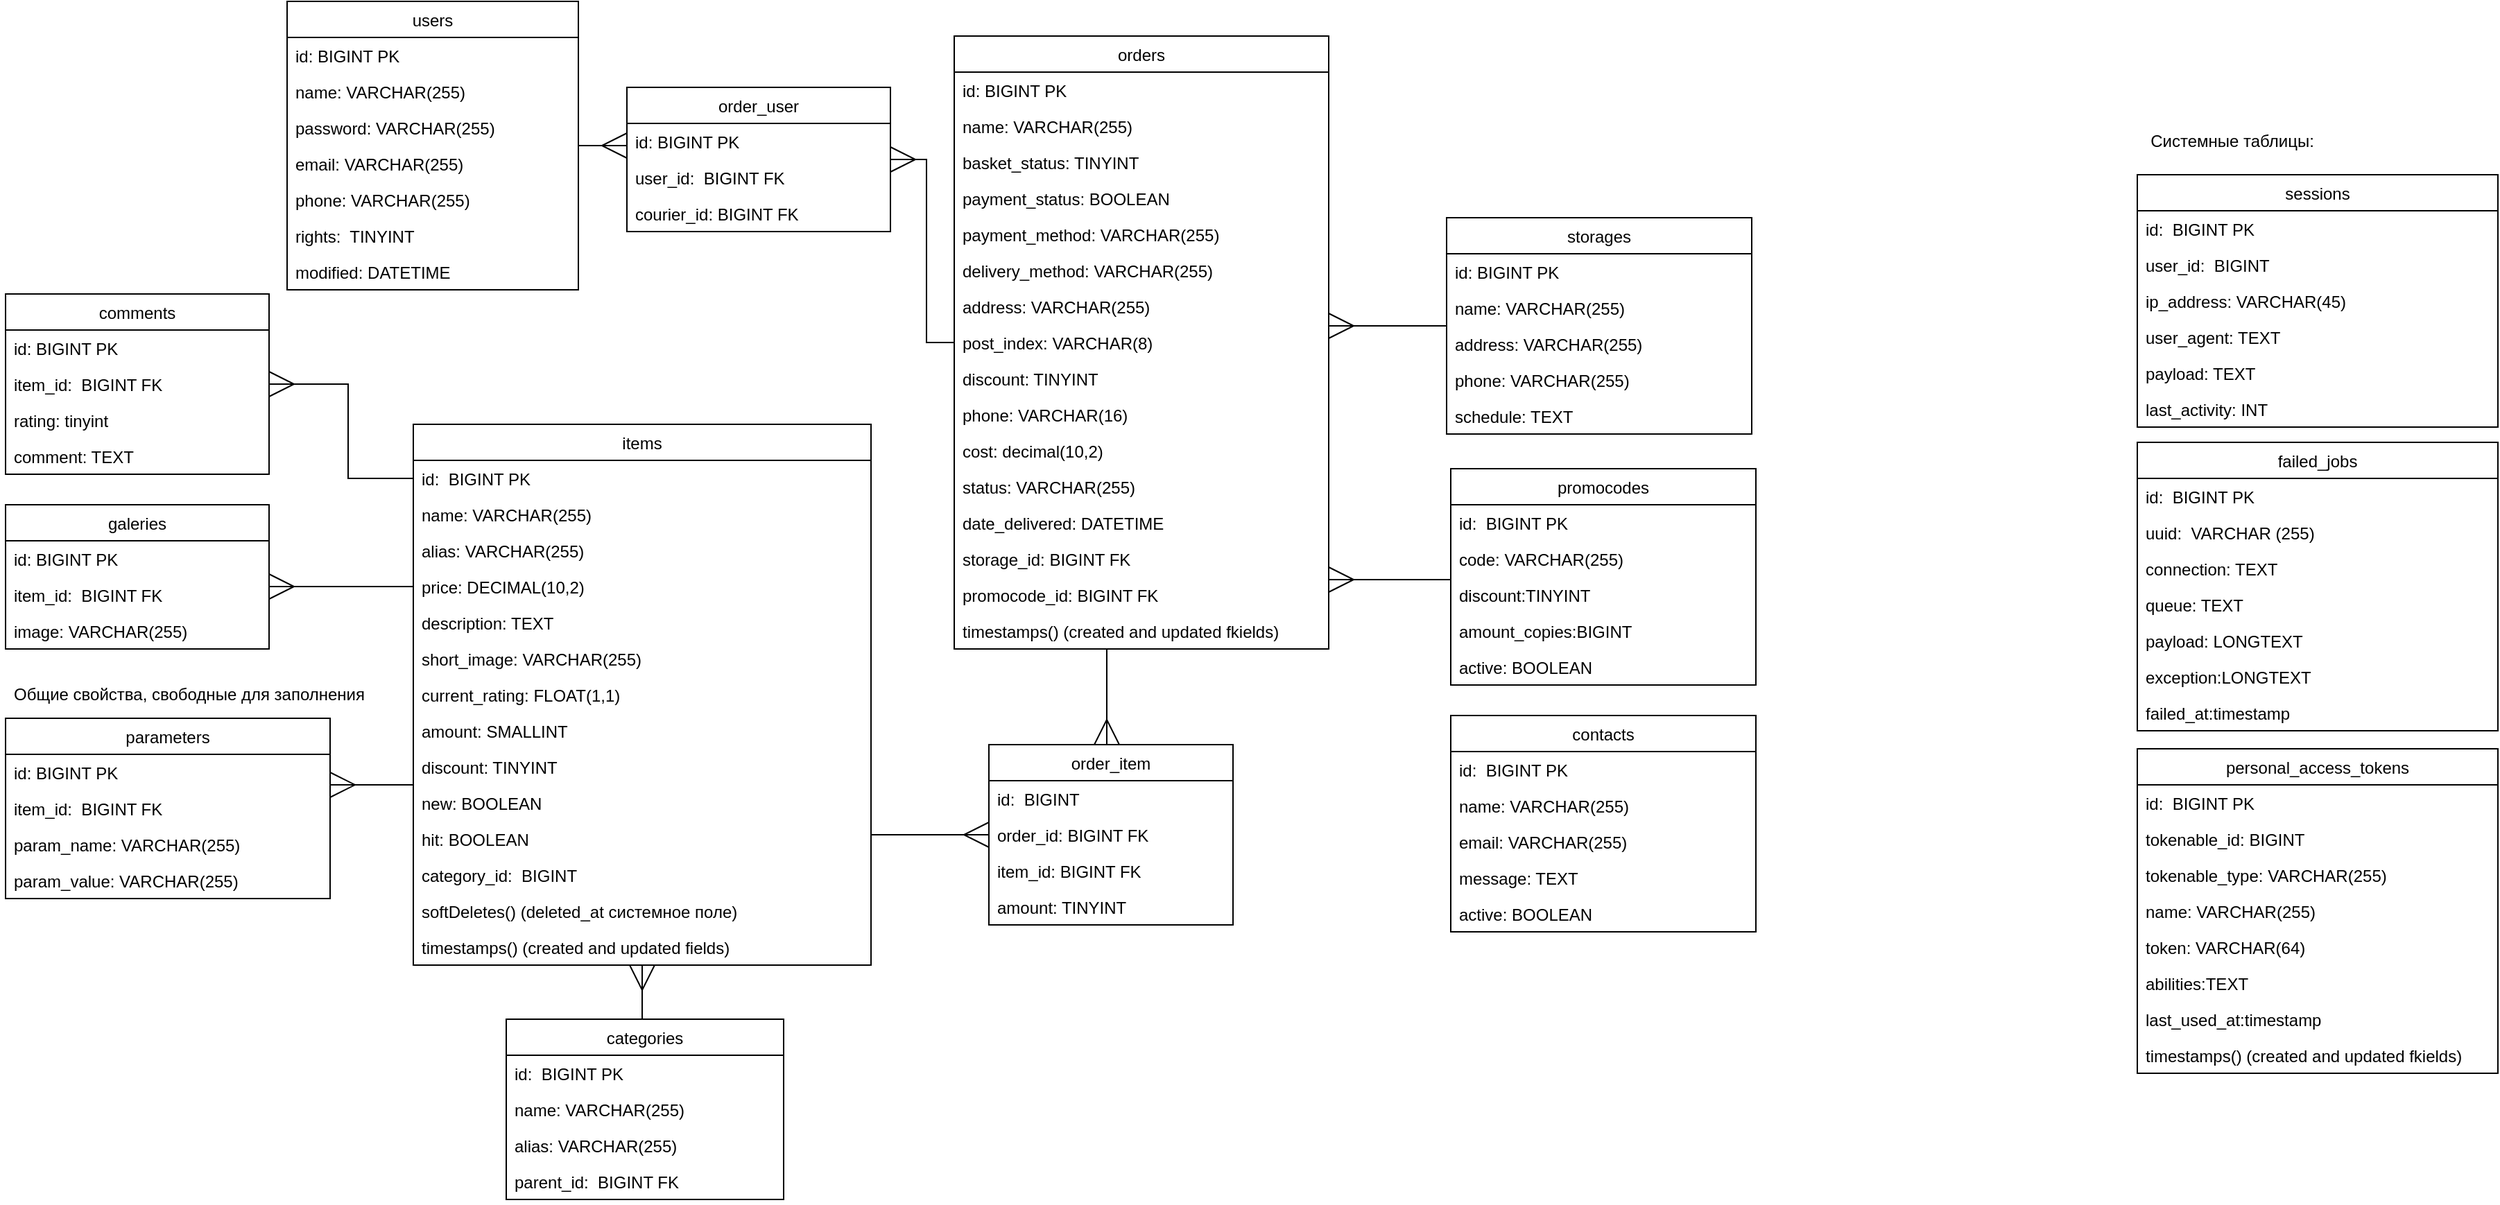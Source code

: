 <mxfile version="20.0.4" type="device"><diagram name="Page-1" id="929967ad-93f9-6ef4-fab6-5d389245f69c"><mxGraphModel dx="1362" dy="793" grid="0" gridSize="10" guides="1" tooltips="1" connect="1" arrows="1" fold="1" page="1" pageScale="1.5" pageWidth="1169" pageHeight="826" background="none" math="0" shadow="0"><root><mxCell id="0" style=";html=1;"/><mxCell id="1" style=";html=1;" parent="0"/><mxCell id="FeAwTVIBc3wcNW8rMhO_-11" style="edgeStyle=orthogonalEdgeStyle;rounded=0;orthogonalLoop=1;jettySize=auto;html=1;endArrow=ERmany;endFill=0;startSize=6;endSize=16;fontSize=12;" parent="1" source="rnoh4Z8EWgfpR7q-5i3M-1" target="YJC0n_gU5u2Sfq8NGY93-20" edge="1"><mxGeometry relative="1" as="geometry"><Array as="points"><mxPoint x="905" y="144"/></Array><mxPoint x="977" y="157" as="targetPoint"/></mxGeometry></mxCell><mxCell id="rnoh4Z8EWgfpR7q-5i3M-1" value="users" style="swimlane;fontStyle=0;childLayout=stackLayout;horizontal=1;startSize=26;fillColor=none;horizontalStack=0;resizeParent=1;resizeParentMax=0;resizeLast=0;collapsible=1;marginBottom=0;fontSize=12;" parent="1" vertex="1"><mxGeometry x="519" y="15" width="210" height="208" as="geometry"/></mxCell><mxCell id="rnoh4Z8EWgfpR7q-5i3M-2" value="id: BIGINT PK" style="text;strokeColor=none;fillColor=none;align=left;verticalAlign=top;spacingLeft=4;spacingRight=4;overflow=hidden;rotatable=0;points=[[0,0.5],[1,0.5]];portConstraint=eastwest;fontSize=12;" parent="rnoh4Z8EWgfpR7q-5i3M-1" vertex="1"><mxGeometry y="26" width="210" height="26" as="geometry"/></mxCell><mxCell id="rnoh4Z8EWgfpR7q-5i3M-7" value="name: VARCHAR(255) " style="text;strokeColor=none;fillColor=none;align=left;verticalAlign=top;spacingLeft=4;spacingRight=4;overflow=hidden;rotatable=0;points=[[0,0.5],[1,0.5]];portConstraint=eastwest;fontSize=12;" parent="rnoh4Z8EWgfpR7q-5i3M-1" vertex="1"><mxGeometry y="52" width="210" height="26" as="geometry"/></mxCell><mxCell id="rnoh4Z8EWgfpR7q-5i3M-8" value="password: VARCHAR(255)" style="text;strokeColor=none;fillColor=none;align=left;verticalAlign=top;spacingLeft=4;spacingRight=4;overflow=hidden;rotatable=0;points=[[0,0.5],[1,0.5]];portConstraint=eastwest;fontSize=12;" parent="rnoh4Z8EWgfpR7q-5i3M-1" vertex="1"><mxGeometry y="78" width="210" height="26" as="geometry"/></mxCell><mxCell id="cGDgYfXUe002vliOC38j-13" value="email: VARCHAR(255)  " style="text;strokeColor=none;fillColor=none;align=left;verticalAlign=top;spacingLeft=4;spacingRight=4;overflow=hidden;rotatable=0;points=[[0,0.5],[1,0.5]];portConstraint=eastwest;fontSize=12;" parent="rnoh4Z8EWgfpR7q-5i3M-1" vertex="1"><mxGeometry y="104" width="210" height="26" as="geometry"/></mxCell><mxCell id="rnoh4Z8EWgfpR7q-5i3M-9" value="phone: VARCHAR(255) " style="text;strokeColor=none;fillColor=none;align=left;verticalAlign=top;spacingLeft=4;spacingRight=4;overflow=hidden;rotatable=0;points=[[0,0.5],[1,0.5]];portConstraint=eastwest;fontSize=12;" parent="rnoh4Z8EWgfpR7q-5i3M-1" vertex="1"><mxGeometry y="130" width="210" height="26" as="geometry"/></mxCell><mxCell id="YJC0n_gU5u2Sfq8NGY93-40" value="rights:  TINYINT" style="text;strokeColor=none;fillColor=none;align=left;verticalAlign=top;spacingLeft=4;spacingRight=4;overflow=hidden;rotatable=0;points=[[0,0.5],[1,0.5]];portConstraint=eastwest;fontSize=12;" parent="rnoh4Z8EWgfpR7q-5i3M-1" vertex="1"><mxGeometry y="156" width="210" height="26" as="geometry"/></mxCell><mxCell id="rnoh4Z8EWgfpR7q-5i3M-10" value="modified: DATETIME " style="text;strokeColor=none;fillColor=none;align=left;verticalAlign=top;spacingLeft=4;spacingRight=4;overflow=hidden;rotatable=0;points=[[0,0.5],[1,0.5]];portConstraint=eastwest;fontSize=12;" parent="rnoh4Z8EWgfpR7q-5i3M-1" vertex="1"><mxGeometry y="182" width="210" height="26" as="geometry"/></mxCell><mxCell id="ZE5WBzzTI7uvC2e-RDDq-33" style="edgeStyle=orthogonalEdgeStyle;rounded=0;orthogonalLoop=1;jettySize=auto;html=1;endArrow=ERmany;endFill=0;startSize=6;endSize=16;fontSize=12;" parent="1" source="cGDgYfXUe002vliOC38j-1" target="ZE5WBzzTI7uvC2e-RDDq-29" edge="1"><mxGeometry relative="1" as="geometry"><Array as="points"><mxPoint x="560" y="437"/><mxPoint x="560" y="437"/></Array></mxGeometry></mxCell><mxCell id="gBOeq5-oKmPeRh7g_FEv-6" style="edgeStyle=orthogonalEdgeStyle;rounded=0;orthogonalLoop=1;jettySize=auto;html=1;endArrow=none;endFill=0;fontSize=12;startArrow=ERmany;startFill=0;startSize=16;" parent="1" source="cGDgYfXUe002vliOC38j-1" target="gBOeq5-oKmPeRh7g_FEv-1" edge="1"><mxGeometry relative="1" as="geometry"><Array as="points"><mxPoint x="820" y="783"/><mxPoint x="820" y="783"/></Array></mxGeometry></mxCell><mxCell id="vvD_1Sxg6L-hfjobCTZO-13" style="edgeStyle=orthogonalEdgeStyle;rounded=0;orthogonalLoop=1;jettySize=auto;html=1;endArrow=ERmany;endFill=0;endSize=16;fontSize=12;" parent="1" source="cGDgYfXUe002vliOC38j-1" target="vvD_1Sxg6L-hfjobCTZO-1" edge="1"><mxGeometry relative="1" as="geometry"><Array as="points"><mxPoint x="1015" y="616"/><mxPoint x="1015" y="616"/></Array></mxGeometry></mxCell><mxCell id="YJC0n_gU5u2Sfq8NGY93-82" style="edgeStyle=orthogonalEdgeStyle;rounded=0;orthogonalLoop=1;jettySize=auto;html=1;fontSize=12;startArrow=none;startFill=0;endArrow=ERmany;endFill=0;startSize=16;endSize=16;" parent="1" source="cGDgYfXUe002vliOC38j-1" target="YJC0n_gU5u2Sfq8NGY93-77" edge="1"><mxGeometry relative="1" as="geometry"><Array as="points"><mxPoint x="563" y="359"/><mxPoint x="563" y="291"/></Array></mxGeometry></mxCell><mxCell id="cGDgYfXUe002vliOC38j-1" value="items" style="swimlane;fontStyle=0;childLayout=stackLayout;horizontal=1;startSize=26;fillColor=none;horizontalStack=0;resizeParent=1;resizeParentMax=0;resizeLast=0;collapsible=1;marginBottom=0;fontSize=12;" parent="1" vertex="1"><mxGeometry x="610" y="320" width="330" height="390" as="geometry"/></mxCell><mxCell id="cGDgYfXUe002vliOC38j-2" value="id:  BIGINT PK" style="text;strokeColor=none;fillColor=none;align=left;verticalAlign=top;spacingLeft=4;spacingRight=4;overflow=hidden;rotatable=0;points=[[0,0.5],[1,0.5]];portConstraint=eastwest;fontSize=12;" parent="cGDgYfXUe002vliOC38j-1" vertex="1"><mxGeometry y="26" width="330" height="26" as="geometry"/></mxCell><mxCell id="cGDgYfXUe002vliOC38j-23" value="name: VARCHAR(255) " style="text;strokeColor=none;fillColor=none;align=left;verticalAlign=top;spacingLeft=4;spacingRight=4;overflow=hidden;rotatable=0;points=[[0,0.5],[1,0.5]];portConstraint=eastwest;fontSize=12;" parent="cGDgYfXUe002vliOC38j-1" vertex="1"><mxGeometry y="52" width="330" height="26" as="geometry"/></mxCell><mxCell id="YDtYvaerDFjHqgt-Z0du-1" value="alias: VARCHAR(255) " style="text;strokeColor=none;fillColor=none;align=left;verticalAlign=top;spacingLeft=4;spacingRight=4;overflow=hidden;rotatable=0;points=[[0,0.5],[1,0.5]];portConstraint=eastwest;fontSize=12;" parent="cGDgYfXUe002vliOC38j-1" vertex="1"><mxGeometry y="78" width="330" height="26" as="geometry"/></mxCell><mxCell id="cGDgYfXUe002vliOC38j-25" value="price: DECIMAL(10,2) " style="text;strokeColor=none;fillColor=none;align=left;verticalAlign=top;spacingLeft=4;spacingRight=4;overflow=hidden;rotatable=0;points=[[0,0.5],[1,0.5]];portConstraint=eastwest;fontSize=12;" parent="cGDgYfXUe002vliOC38j-1" vertex="1"><mxGeometry y="104" width="330" height="26" as="geometry"/></mxCell><mxCell id="cGDgYfXUe002vliOC38j-26" value="description: TEXT " style="text;strokeColor=none;fillColor=none;align=left;verticalAlign=top;spacingLeft=4;spacingRight=4;overflow=hidden;rotatable=0;points=[[0,0.5],[1,0.5]];portConstraint=eastwest;fontSize=12;" parent="cGDgYfXUe002vliOC38j-1" vertex="1"><mxGeometry y="130" width="330" height="26" as="geometry"/></mxCell><mxCell id="cGDgYfXUe002vliOC38j-24" value="short_image: VARCHAR(255) " style="text;strokeColor=none;fillColor=none;align=left;verticalAlign=top;spacingLeft=4;spacingRight=4;overflow=hidden;rotatable=0;points=[[0,0.5],[1,0.5]];portConstraint=eastwest;fontSize=12;" parent="cGDgYfXUe002vliOC38j-1" vertex="1"><mxGeometry y="156" width="330" height="26" as="geometry"/></mxCell><mxCell id="hjQHBtJrdqEXp9kS8Bs2-2" value="current_rating: FLOAT(1,1) " style="text;strokeColor=none;fillColor=none;align=left;verticalAlign=top;spacingLeft=4;spacingRight=4;overflow=hidden;rotatable=0;points=[[0,0.5],[1,0.5]];portConstraint=eastwest;fontSize=12;" parent="cGDgYfXUe002vliOC38j-1" vertex="1"><mxGeometry y="182" width="330" height="26" as="geometry"/></mxCell><mxCell id="cGDgYfXUe002vliOC38j-29" value="amount: SMALLINT " style="text;strokeColor=none;fillColor=none;align=left;verticalAlign=top;spacingLeft=4;spacingRight=4;overflow=hidden;rotatable=0;points=[[0,0.5],[1,0.5]];portConstraint=eastwest;fontSize=12;" parent="cGDgYfXUe002vliOC38j-1" vertex="1"><mxGeometry y="208" width="330" height="26" as="geometry"/></mxCell><mxCell id="cGDgYfXUe002vliOC38j-40" value="discount: TINYINT " style="text;strokeColor=none;fillColor=none;align=left;verticalAlign=top;spacingLeft=4;spacingRight=4;overflow=hidden;rotatable=0;points=[[0,0.5],[1,0.5]];portConstraint=eastwest;fontSize=12;" parent="cGDgYfXUe002vliOC38j-1" vertex="1"><mxGeometry y="234" width="330" height="26" as="geometry"/></mxCell><mxCell id="DgoCirpN13LHgK0ofV5c-1" value="new: BOOLEAN" style="text;strokeColor=none;fillColor=none;align=left;verticalAlign=top;spacingLeft=4;spacingRight=4;overflow=hidden;rotatable=0;points=[[0,0.5],[1,0.5]];portConstraint=eastwest;fontSize=12;" parent="cGDgYfXUe002vliOC38j-1" vertex="1"><mxGeometry y="260" width="330" height="26" as="geometry"/></mxCell><mxCell id="DgoCirpN13LHgK0ofV5c-2" value="hit: BOOLEAN" style="text;strokeColor=none;fillColor=none;align=left;verticalAlign=top;spacingLeft=4;spacingRight=4;overflow=hidden;rotatable=0;points=[[0,0.5],[1,0.5]];portConstraint=eastwest;fontSize=12;" parent="cGDgYfXUe002vliOC38j-1" vertex="1"><mxGeometry y="286" width="330" height="26" as="geometry"/></mxCell><mxCell id="cGDgYfXUe002vliOC38j-27" value="category_id:  BIGINT " style="text;strokeColor=none;fillColor=none;align=left;verticalAlign=top;spacingLeft=4;spacingRight=4;overflow=hidden;rotatable=0;points=[[0,0.5],[1,0.5]];portConstraint=eastwest;fontSize=12;" parent="cGDgYfXUe002vliOC38j-1" vertex="1"><mxGeometry y="312" width="330" height="26" as="geometry"/></mxCell><mxCell id="YJC0n_gU5u2Sfq8NGY93-30" value="softDeletes() (deleted_at системное поле)" style="text;strokeColor=none;fillColor=none;align=left;verticalAlign=top;spacingLeft=4;spacingRight=4;overflow=hidden;rotatable=0;points=[[0,0.5],[1,0.5]];portConstraint=eastwest;fontSize=12;" parent="cGDgYfXUe002vliOC38j-1" vertex="1"><mxGeometry y="338" width="330" height="26" as="geometry"/></mxCell><mxCell id="YJC0n_gU5u2Sfq8NGY93-31" value="timestamps() (created and updated fields)" style="text;strokeColor=none;fillColor=none;align=left;verticalAlign=top;spacingLeft=4;spacingRight=4;overflow=hidden;rotatable=0;points=[[0,0.5],[1,0.5]];portConstraint=eastwest;fontSize=12;" parent="cGDgYfXUe002vliOC38j-1" vertex="1"><mxGeometry y="364" width="330" height="26" as="geometry"/></mxCell><mxCell id="cGDgYfXUe002vliOC38j-10" value="contacts" style="swimlane;fontStyle=0;childLayout=stackLayout;horizontal=1;startSize=26;fillColor=none;horizontalStack=0;resizeParent=1;resizeParentMax=0;resizeLast=0;collapsible=1;marginBottom=0;fontSize=12;" parent="1" vertex="1"><mxGeometry x="1358" y="530" width="220" height="156" as="geometry"/></mxCell><mxCell id="cGDgYfXUe002vliOC38j-11" value="id:  BIGINT PK" style="text;strokeColor=none;fillColor=none;align=left;verticalAlign=top;spacingLeft=4;spacingRight=4;overflow=hidden;rotatable=0;points=[[0,0.5],[1,0.5]];portConstraint=eastwest;fontSize=12;" parent="cGDgYfXUe002vliOC38j-10" vertex="1"><mxGeometry y="26" width="220" height="26" as="geometry"/></mxCell><mxCell id="cGDgYfXUe002vliOC38j-12" value="name: VARCHAR(255) " style="text;strokeColor=none;fillColor=none;align=left;verticalAlign=top;spacingLeft=4;spacingRight=4;overflow=hidden;rotatable=0;points=[[0,0.5],[1,0.5]];portConstraint=eastwest;fontSize=12;" parent="cGDgYfXUe002vliOC38j-10" vertex="1"><mxGeometry y="52" width="220" height="26" as="geometry"/></mxCell><mxCell id="cGDgYfXUe002vliOC38j-14" value="email: VARCHAR(255) " style="text;strokeColor=none;fillColor=none;align=left;verticalAlign=top;spacingLeft=4;spacingRight=4;overflow=hidden;rotatable=0;points=[[0,0.5],[1,0.5]];portConstraint=eastwest;fontSize=12;" parent="cGDgYfXUe002vliOC38j-10" vertex="1"><mxGeometry y="78" width="220" height="26" as="geometry"/></mxCell><mxCell id="cGDgYfXUe002vliOC38j-15" value="message: TEXT &#xA;" style="text;strokeColor=none;fillColor=none;align=left;verticalAlign=top;spacingLeft=4;spacingRight=4;overflow=hidden;rotatable=0;points=[[0,0.5],[1,0.5]];portConstraint=eastwest;fontSize=12;" parent="cGDgYfXUe002vliOC38j-10" vertex="1"><mxGeometry y="104" width="220" height="26" as="geometry"/></mxCell><mxCell id="cGDgYfXUe002vliOC38j-18" value="active: BOOLEAN  " style="text;strokeColor=none;fillColor=none;align=left;verticalAlign=top;spacingLeft=4;spacingRight=4;overflow=hidden;rotatable=0;points=[[0,0.5],[1,0.5]];portConstraint=eastwest;fontSize=12;" parent="cGDgYfXUe002vliOC38j-10" vertex="1"><mxGeometry y="130" width="220" height="26" as="geometry"/></mxCell><mxCell id="FeAwTVIBc3wcNW8rMhO_-6" style="edgeStyle=orthogonalEdgeStyle;rounded=0;orthogonalLoop=1;jettySize=auto;html=1;endArrow=ERmany;endFill=0;startSize=16;endSize=16;fontSize=12;" parent="1" source="cGDgYfXUe002vliOC38j-30" target="vvD_1Sxg6L-hfjobCTZO-1" edge="1"><mxGeometry relative="1" as="geometry"><Array as="points"><mxPoint x="1110" y="510"/><mxPoint x="1110" y="510"/></Array><mxPoint x="1110" y="520" as="targetPoint"/></mxGeometry></mxCell><mxCell id="Xkrwywq1GTq40zwKEyP1-1" style="edgeStyle=orthogonalEdgeStyle;rounded=0;orthogonalLoop=1;jettySize=auto;html=1;startArrow=none;startFill=0;endArrow=ERmany;endFill=0;startSize=16;endSize=16;" parent="1" source="cGDgYfXUe002vliOC38j-30" target="YJC0n_gU5u2Sfq8NGY93-20" edge="1"><mxGeometry relative="1" as="geometry"/></mxCell><mxCell id="cGDgYfXUe002vliOC38j-30" value="orders" style="swimlane;fontStyle=0;childLayout=stackLayout;horizontal=1;startSize=26;fillColor=none;horizontalStack=0;resizeParent=1;resizeParentMax=0;resizeLast=0;collapsible=1;marginBottom=0;fontSize=12;" parent="1" vertex="1"><mxGeometry x="1000" y="40" width="270" height="442" as="geometry"/></mxCell><mxCell id="cGDgYfXUe002vliOC38j-31" value="id: BIGINT PK" style="text;strokeColor=none;fillColor=none;align=left;verticalAlign=top;spacingLeft=4;spacingRight=4;overflow=hidden;rotatable=0;points=[[0,0.5],[1,0.5]];portConstraint=eastwest;fontSize=12;" parent="cGDgYfXUe002vliOC38j-30" vertex="1"><mxGeometry y="26" width="270" height="26" as="geometry"/></mxCell><mxCell id="FJUWKiNPx8VhHTqM4ICh-1" value="name: VARCHAR(255) " style="text;strokeColor=none;fillColor=none;align=left;verticalAlign=top;spacingLeft=4;spacingRight=4;overflow=hidden;rotatable=0;points=[[0,0.5],[1,0.5]];portConstraint=eastwest;fontSize=12;" parent="cGDgYfXUe002vliOC38j-30" vertex="1"><mxGeometry y="52" width="270" height="26" as="geometry"/></mxCell><mxCell id="YJC0n_gU5u2Sfq8NGY93-45" value="basket_status: TINYINT" style="text;strokeColor=none;fillColor=none;align=left;verticalAlign=top;spacingLeft=4;spacingRight=4;overflow=hidden;rotatable=0;points=[[0,0.5],[1,0.5]];portConstraint=eastwest;fontSize=12;" parent="cGDgYfXUe002vliOC38j-30" vertex="1"><mxGeometry y="78" width="270" height="26" as="geometry"/></mxCell><mxCell id="cGDgYfXUe002vliOC38j-35" value="payment_status: BOOLEAN " style="text;strokeColor=none;fillColor=none;align=left;verticalAlign=top;spacingLeft=4;spacingRight=4;overflow=hidden;rotatable=0;points=[[0,0.5],[1,0.5]];portConstraint=eastwest;fontSize=12;" parent="cGDgYfXUe002vliOC38j-30" vertex="1"><mxGeometry y="104" width="270" height="26" as="geometry"/></mxCell><mxCell id="ZE5WBzzTI7uvC2e-RDDq-1" value="payment_method: VARCHAR(255)" style="text;strokeColor=none;fillColor=none;align=left;verticalAlign=top;spacingLeft=4;spacingRight=4;overflow=hidden;rotatable=0;points=[[0,0.5],[1,0.5]];portConstraint=eastwest;fontSize=12;" parent="cGDgYfXUe002vliOC38j-30" vertex="1"><mxGeometry y="130" width="270" height="26" as="geometry"/></mxCell><mxCell id="Sno1EIHvYguK26DR1np6-2" value="delivery_method: VARCHAR(255)" style="text;strokeColor=none;fillColor=none;align=left;verticalAlign=top;spacingLeft=4;spacingRight=4;overflow=hidden;rotatable=0;points=[[0,0.5],[1,0.5]];portConstraint=eastwest;fontSize=12;" parent="cGDgYfXUe002vliOC38j-30" vertex="1"><mxGeometry y="156" width="270" height="26" as="geometry"/></mxCell><mxCell id="ZE5WBzzTI7uvC2e-RDDq-8" value="address: VARCHAR(255) " style="text;strokeColor=none;fillColor=none;align=left;verticalAlign=top;spacingLeft=4;spacingRight=4;overflow=hidden;rotatable=0;points=[[0,0.5],[1,0.5]];portConstraint=eastwest;fontSize=12;" parent="cGDgYfXUe002vliOC38j-30" vertex="1"><mxGeometry y="182" width="270" height="26" as="geometry"/></mxCell><mxCell id="cGDgYfXUe002vliOC38j-38" value="post_index: VARCHAR(8) " style="text;strokeColor=none;fillColor=none;align=left;verticalAlign=top;spacingLeft=4;spacingRight=4;overflow=hidden;rotatable=0;points=[[0,0.5],[1,0.5]];portConstraint=eastwest;fontSize=12;" parent="cGDgYfXUe002vliOC38j-30" vertex="1"><mxGeometry y="208" width="270" height="26" as="geometry"/></mxCell><mxCell id="ZE5WBzzTI7uvC2e-RDDq-9" value="discount: TINYINT " style="text;strokeColor=none;fillColor=none;align=left;verticalAlign=top;spacingLeft=4;spacingRight=4;overflow=hidden;rotatable=0;points=[[0,0.5],[1,0.5]];portConstraint=eastwest;fontSize=12;" parent="cGDgYfXUe002vliOC38j-30" vertex="1"><mxGeometry y="234" width="270" height="26" as="geometry"/></mxCell><mxCell id="ZE5WBzzTI7uvC2e-RDDq-11" value="phone: VARCHAR(16) " style="text;strokeColor=none;fillColor=none;align=left;verticalAlign=top;spacingLeft=4;spacingRight=4;overflow=hidden;rotatable=0;points=[[0,0.5],[1,0.5]];portConstraint=eastwest;fontSize=12;" parent="cGDgYfXUe002vliOC38j-30" vertex="1"><mxGeometry y="260" width="270" height="26" as="geometry"/></mxCell><mxCell id="ZE5WBzzTI7uvC2e-RDDq-10" value="cost: decimal(10,2) " style="text;strokeColor=none;fillColor=none;align=left;verticalAlign=top;spacingLeft=4;spacingRight=4;overflow=hidden;rotatable=0;points=[[0,0.5],[1,0.5]];portConstraint=eastwest;fontSize=12;" parent="cGDgYfXUe002vliOC38j-30" vertex="1"><mxGeometry y="286" width="270" height="26" as="geometry"/></mxCell><mxCell id="ZE5WBzzTI7uvC2e-RDDq-12" value="status: VARCHAR(255) " style="text;strokeColor=none;fillColor=none;align=left;verticalAlign=top;spacingLeft=4;spacingRight=4;overflow=hidden;rotatable=0;points=[[0,0.5],[1,0.5]];portConstraint=eastwest;fontSize=12;" parent="cGDgYfXUe002vliOC38j-30" vertex="1"><mxGeometry y="312" width="270" height="26" as="geometry"/></mxCell><mxCell id="ZE5WBzzTI7uvC2e-RDDq-14" value="date_delivered: DATETIME " style="text;strokeColor=none;fillColor=none;align=left;verticalAlign=top;spacingLeft=4;spacingRight=4;overflow=hidden;rotatable=0;points=[[0,0.5],[1,0.5]];portConstraint=eastwest;fontSize=12;" parent="cGDgYfXUe002vliOC38j-30" vertex="1"><mxGeometry y="338" width="270" height="26" as="geometry"/></mxCell><mxCell id="YUqSI7gn14ZWyJ7p8p8--1" value="storage_id: BIGINT FK " style="text;strokeColor=none;fillColor=none;align=left;verticalAlign=top;spacingLeft=4;spacingRight=4;overflow=hidden;rotatable=0;points=[[0,0.5],[1,0.5]];portConstraint=eastwest;fontSize=12;" parent="cGDgYfXUe002vliOC38j-30" vertex="1"><mxGeometry y="364" width="270" height="26" as="geometry"/></mxCell><mxCell id="YJC0n_gU5u2Sfq8NGY93-49" value="promocode_id: BIGINT FK" style="text;strokeColor=none;fillColor=none;align=left;verticalAlign=top;spacingLeft=4;spacingRight=4;overflow=hidden;rotatable=0;points=[[0,0.5],[1,0.5]];portConstraint=eastwest;fontSize=12;" parent="cGDgYfXUe002vliOC38j-30" vertex="1"><mxGeometry y="390" width="270" height="26" as="geometry"/></mxCell><mxCell id="YJC0n_gU5u2Sfq8NGY93-19" value="timestamps() (created and updated fkields)" style="text;strokeColor=none;fillColor=none;align=left;verticalAlign=top;spacingLeft=4;spacingRight=4;overflow=hidden;rotatable=0;points=[[0,0.5],[1,0.5]];portConstraint=eastwest;fontSize=12;" parent="cGDgYfXUe002vliOC38j-30" vertex="1"><mxGeometry y="416" width="270" height="26" as="geometry"/></mxCell><mxCell id="ZE5WBzzTI7uvC2e-RDDq-29" value="galeries" style="swimlane;fontStyle=0;childLayout=stackLayout;horizontal=1;startSize=26;fillColor=none;horizontalStack=0;resizeParent=1;resizeParentMax=0;resizeLast=0;collapsible=1;marginBottom=0;fontSize=12;" parent="1" vertex="1"><mxGeometry x="316" y="378" width="190" height="104" as="geometry"/></mxCell><mxCell id="YJC0n_gU5u2Sfq8NGY93-50" value="id: BIGINT PK" style="text;strokeColor=none;fillColor=none;align=left;verticalAlign=top;spacingLeft=4;spacingRight=4;overflow=hidden;rotatable=0;points=[[0,0.5],[1,0.5]];portConstraint=eastwest;fontSize=12;" parent="ZE5WBzzTI7uvC2e-RDDq-29" vertex="1"><mxGeometry y="26" width="190" height="26" as="geometry"/></mxCell><mxCell id="ZE5WBzzTI7uvC2e-RDDq-30" value="item_id:  BIGINT FK" style="text;strokeColor=none;fillColor=none;align=left;verticalAlign=top;spacingLeft=4;spacingRight=4;overflow=hidden;rotatable=0;points=[[0,0.5],[1,0.5]];portConstraint=eastwest;fontSize=12;" parent="ZE5WBzzTI7uvC2e-RDDq-29" vertex="1"><mxGeometry y="52" width="190" height="26" as="geometry"/></mxCell><mxCell id="ZE5WBzzTI7uvC2e-RDDq-31" value="image: VARCHAR(255)" style="text;strokeColor=none;fillColor=none;align=left;verticalAlign=top;spacingLeft=4;spacingRight=4;overflow=hidden;rotatable=0;points=[[0,0.5],[1,0.5]];portConstraint=eastwest;fontSize=12;" parent="ZE5WBzzTI7uvC2e-RDDq-29" vertex="1"><mxGeometry y="78" width="190" height="26" as="geometry"/></mxCell><mxCell id="FeAwTVIBc3wcNW8rMhO_-26" style="edgeStyle=orthogonalEdgeStyle;rounded=0;orthogonalLoop=1;jettySize=auto;html=1;endArrow=none;endFill=0;startSize=16;endSize=16;startArrow=ERmany;startFill=0;fontSize=12;" parent="1" source="FeAwTVIBc3wcNW8rMhO_-13" target="cGDgYfXUe002vliOC38j-1" edge="1"><mxGeometry relative="1" as="geometry"><mxPoint x="260" y="600" as="targetPoint"/><Array as="points"><mxPoint x="577" y="580"/><mxPoint x="577" y="580"/></Array></mxGeometry></mxCell><mxCell id="FeAwTVIBc3wcNW8rMhO_-13" value="parameters" style="swimlane;fontStyle=0;childLayout=stackLayout;horizontal=1;startSize=26;fillColor=none;horizontalStack=0;resizeParent=1;resizeParentMax=0;resizeLast=0;collapsible=1;marginBottom=0;fontSize=12;" parent="1" vertex="1"><mxGeometry x="316" y="532" width="234" height="130" as="geometry"/></mxCell><mxCell id="YJC0n_gU5u2Sfq8NGY93-72" value="id: BIGINT PK" style="text;strokeColor=none;fillColor=none;align=left;verticalAlign=top;spacingLeft=4;spacingRight=4;overflow=hidden;rotatable=0;points=[[0,0.5],[1,0.5]];portConstraint=eastwest;fontSize=12;" parent="FeAwTVIBc3wcNW8rMhO_-13" vertex="1"><mxGeometry y="26" width="234" height="26" as="geometry"/></mxCell><mxCell id="FeAwTVIBc3wcNW8rMhO_-14" value="item_id:  BIGINT FK" style="text;strokeColor=none;fillColor=none;align=left;verticalAlign=top;spacingLeft=4;spacingRight=4;overflow=hidden;rotatable=0;points=[[0,0.5],[1,0.5]];portConstraint=eastwest;fontSize=12;" parent="FeAwTVIBc3wcNW8rMhO_-13" vertex="1"><mxGeometry y="52" width="234" height="26" as="geometry"/></mxCell><mxCell id="FeAwTVIBc3wcNW8rMhO_-24" value="param_name: VARCHAR(255)" style="text;strokeColor=none;fillColor=none;align=left;verticalAlign=top;spacingLeft=4;spacingRight=4;overflow=hidden;rotatable=0;points=[[0,0.5],[1,0.5]];portConstraint=eastwest;fontSize=12;" parent="FeAwTVIBc3wcNW8rMhO_-13" vertex="1"><mxGeometry y="78" width="234" height="26" as="geometry"/></mxCell><mxCell id="FeAwTVIBc3wcNW8rMhO_-25" value="param_value: VARCHAR(255) " style="text;strokeColor=none;fillColor=none;align=left;verticalAlign=top;spacingLeft=4;spacingRight=4;overflow=hidden;rotatable=0;points=[[0,0.5],[1,0.5]];portConstraint=eastwest;fontSize=12;" parent="FeAwTVIBc3wcNW8rMhO_-13" vertex="1"><mxGeometry y="104" width="234" height="26" as="geometry"/></mxCell><mxCell id="YUqSI7gn14ZWyJ7p8p8--2" style="edgeStyle=orthogonalEdgeStyle;rounded=0;orthogonalLoop=1;jettySize=auto;html=1;endArrow=ERmany;endFill=0;startArrow=none;startFill=0;endSize=16;startSize=16;fontSize=12;" parent="1" source="FeAwTVIBc3wcNW8rMhO_-15" target="cGDgYfXUe002vliOC38j-30" edge="1"><mxGeometry relative="1" as="geometry"><Array as="points"><mxPoint x="1289" y="249"/><mxPoint x="1289" y="249"/></Array></mxGeometry></mxCell><mxCell id="FeAwTVIBc3wcNW8rMhO_-15" value="storages" style="swimlane;fontStyle=0;childLayout=stackLayout;horizontal=1;startSize=26;fillColor=none;horizontalStack=0;resizeParent=1;resizeParentMax=0;resizeLast=0;collapsible=1;marginBottom=0;fontSize=12;" parent="1" vertex="1"><mxGeometry x="1355" y="171" width="220" height="156" as="geometry"/></mxCell><mxCell id="FeAwTVIBc3wcNW8rMhO_-16" value="id: BIGINT PK" style="text;strokeColor=none;fillColor=none;align=left;verticalAlign=top;spacingLeft=4;spacingRight=4;overflow=hidden;rotatable=0;points=[[0,0.5],[1,0.5]];portConstraint=eastwest;fontSize=12;" parent="FeAwTVIBc3wcNW8rMhO_-15" vertex="1"><mxGeometry y="26" width="220" height="26" as="geometry"/></mxCell><mxCell id="FeAwTVIBc3wcNW8rMhO_-17" value="name: VARCHAR(255)" style="text;strokeColor=none;fillColor=none;align=left;verticalAlign=top;spacingLeft=4;spacingRight=4;overflow=hidden;rotatable=0;points=[[0,0.5],[1,0.5]];portConstraint=eastwest;fontSize=12;" parent="FeAwTVIBc3wcNW8rMhO_-15" vertex="1"><mxGeometry y="52" width="220" height="26" as="geometry"/></mxCell><mxCell id="FeAwTVIBc3wcNW8rMhO_-18" value="address: VARCHAR(255)" style="text;strokeColor=none;fillColor=none;align=left;verticalAlign=top;spacingLeft=4;spacingRight=4;overflow=hidden;rotatable=0;points=[[0,0.5],[1,0.5]];portConstraint=eastwest;fontSize=12;" parent="FeAwTVIBc3wcNW8rMhO_-15" vertex="1"><mxGeometry y="78" width="220" height="26" as="geometry"/></mxCell><mxCell id="FeAwTVIBc3wcNW8rMhO_-20" value="phone: VARCHAR(255) " style="text;strokeColor=none;fillColor=none;align=left;verticalAlign=top;spacingLeft=4;spacingRight=4;overflow=hidden;rotatable=0;points=[[0,0.5],[1,0.5]];portConstraint=eastwest;fontSize=12;" parent="FeAwTVIBc3wcNW8rMhO_-15" vertex="1"><mxGeometry y="104" width="220" height="26" as="geometry"/></mxCell><mxCell id="FeAwTVIBc3wcNW8rMhO_-21" value="schedule: TEXT" style="text;strokeColor=none;fillColor=none;align=left;verticalAlign=top;spacingLeft=4;spacingRight=4;overflow=hidden;rotatable=0;points=[[0,0.5],[1,0.5]];portConstraint=eastwest;fontSize=12;" parent="FeAwTVIBc3wcNW8rMhO_-15" vertex="1"><mxGeometry y="130" width="220" height="26" as="geometry"/></mxCell><mxCell id="hjQHBtJrdqEXp9kS8Bs2-3" value="sessions" style="swimlane;fontStyle=0;childLayout=stackLayout;horizontal=1;startSize=26;fillColor=none;horizontalStack=0;resizeParent=1;resizeParentMax=0;resizeLast=0;collapsible=1;marginBottom=0;fontSize=12;" parent="1" vertex="1"><mxGeometry x="1853" y="140" width="260" height="182" as="geometry"/></mxCell><mxCell id="hjQHBtJrdqEXp9kS8Bs2-4" value="id:  BIGINT PK" style="text;strokeColor=none;fillColor=none;align=left;verticalAlign=top;spacingLeft=4;spacingRight=4;overflow=hidden;rotatable=0;points=[[0,0.5],[1,0.5]];portConstraint=eastwest;fontSize=12;" parent="hjQHBtJrdqEXp9kS8Bs2-3" vertex="1"><mxGeometry y="26" width="260" height="26" as="geometry"/></mxCell><mxCell id="hjQHBtJrdqEXp9kS8Bs2-5" value="user_id:  BIGINT  " style="text;strokeColor=none;fillColor=none;align=left;verticalAlign=top;spacingLeft=4;spacingRight=4;overflow=hidden;rotatable=0;points=[[0,0.5],[1,0.5]];portConstraint=eastwest;fontSize=12;" parent="hjQHBtJrdqEXp9kS8Bs2-3" vertex="1"><mxGeometry y="52" width="260" height="26" as="geometry"/></mxCell><mxCell id="hjQHBtJrdqEXp9kS8Bs2-6" value="ip_address: VARCHAR(45)" style="text;strokeColor=none;fillColor=none;align=left;verticalAlign=top;spacingLeft=4;spacingRight=4;overflow=hidden;rotatable=0;points=[[0,0.5],[1,0.5]];portConstraint=eastwest;fontSize=12;" parent="hjQHBtJrdqEXp9kS8Bs2-3" vertex="1"><mxGeometry y="78" width="260" height="26" as="geometry"/></mxCell><mxCell id="hjQHBtJrdqEXp9kS8Bs2-10" value="user_agent: TEXT " style="text;strokeColor=none;fillColor=none;align=left;verticalAlign=top;spacingLeft=4;spacingRight=4;overflow=hidden;rotatable=0;points=[[0,0.5],[1,0.5]];portConstraint=eastwest;fontSize=12;" parent="hjQHBtJrdqEXp9kS8Bs2-3" vertex="1"><mxGeometry y="104" width="260" height="26" as="geometry"/></mxCell><mxCell id="hjQHBtJrdqEXp9kS8Bs2-7" value="payload: TEXT" style="text;strokeColor=none;fillColor=none;align=left;verticalAlign=top;spacingLeft=4;spacingRight=4;overflow=hidden;rotatable=0;points=[[0,0.5],[1,0.5]];portConstraint=eastwest;fontSize=12;" parent="hjQHBtJrdqEXp9kS8Bs2-3" vertex="1"><mxGeometry y="130" width="260" height="26" as="geometry"/></mxCell><mxCell id="hjQHBtJrdqEXp9kS8Bs2-8" value="last_activity: INT " style="text;strokeColor=none;fillColor=none;align=left;verticalAlign=top;spacingLeft=4;spacingRight=4;overflow=hidden;rotatable=0;points=[[0,0.5],[1,0.5]];portConstraint=eastwest;fontSize=12;" parent="hjQHBtJrdqEXp9kS8Bs2-3" vertex="1"><mxGeometry y="156" width="260" height="26" as="geometry"/></mxCell><mxCell id="gBOeq5-oKmPeRh7g_FEv-1" value="categories " style="swimlane;fontStyle=0;childLayout=stackLayout;horizontal=1;startSize=26;fillColor=none;horizontalStack=0;resizeParent=1;resizeParentMax=0;resizeLast=0;collapsible=1;marginBottom=0;fontSize=12;" parent="1" vertex="1"><mxGeometry x="677" y="749" width="200" height="130" as="geometry"/></mxCell><mxCell id="gBOeq5-oKmPeRh7g_FEv-2" value="id:  BIGINT PK" style="text;strokeColor=none;fillColor=none;align=left;verticalAlign=top;spacingLeft=4;spacingRight=4;overflow=hidden;rotatable=0;points=[[0,0.5],[1,0.5]];portConstraint=eastwest;fontSize=12;" parent="gBOeq5-oKmPeRh7g_FEv-1" vertex="1"><mxGeometry y="26" width="200" height="26" as="geometry"/></mxCell><mxCell id="gBOeq5-oKmPeRh7g_FEv-3" value="name: VARCHAR(255) " style="text;strokeColor=none;fillColor=none;align=left;verticalAlign=top;spacingLeft=4;spacingRight=4;overflow=hidden;rotatable=0;points=[[0,0.5],[1,0.5]];portConstraint=eastwest;fontSize=12;" parent="gBOeq5-oKmPeRh7g_FEv-1" vertex="1"><mxGeometry y="52" width="200" height="26" as="geometry"/></mxCell><mxCell id="FK0QgGSFEG3AJv8Ngbvw-1" value="alias: VARCHAR(255) " style="text;strokeColor=none;fillColor=none;align=left;verticalAlign=top;spacingLeft=4;spacingRight=4;overflow=hidden;rotatable=0;points=[[0,0.5],[1,0.5]];portConstraint=eastwest;fontSize=12;" parent="gBOeq5-oKmPeRh7g_FEv-1" vertex="1"><mxGeometry y="78" width="200" height="26" as="geometry"/></mxCell><mxCell id="gBOeq5-oKmPeRh7g_FEv-5" value="parent_id:  BIGINT FK " style="text;strokeColor=none;fillColor=none;align=left;verticalAlign=top;spacingLeft=4;spacingRight=4;overflow=hidden;rotatable=0;points=[[0,0.5],[1,0.5]];portConstraint=eastwest;fontSize=12;" parent="gBOeq5-oKmPeRh7g_FEv-1" vertex="1"><mxGeometry y="104" width="200" height="26" as="geometry"/></mxCell><mxCell id="vvD_1Sxg6L-hfjobCTZO-1" value="order_item" style="swimlane;fontStyle=0;childLayout=stackLayout;horizontal=1;startSize=26;fillColor=none;horizontalStack=0;resizeParent=1;resizeParentMax=0;resizeLast=0;collapsible=1;marginBottom=0;fontSize=12;" parent="1" vertex="1"><mxGeometry x="1025" y="551" width="176" height="130" as="geometry"/></mxCell><mxCell id="vvD_1Sxg6L-hfjobCTZO-2" value="id:  BIGINT" style="text;strokeColor=none;fillColor=none;align=left;verticalAlign=top;spacingLeft=4;spacingRight=4;overflow=hidden;rotatable=0;points=[[0,0.5],[1,0.5]];portConstraint=eastwest;fontSize=12;" parent="vvD_1Sxg6L-hfjobCTZO-1" vertex="1"><mxGeometry y="26" width="176" height="26" as="geometry"/></mxCell><mxCell id="vvD_1Sxg6L-hfjobCTZO-8" value="order_id: BIGINT FK" style="text;strokeColor=none;fillColor=none;align=left;verticalAlign=top;spacingLeft=4;spacingRight=4;overflow=hidden;rotatable=0;points=[[0,0.5],[1,0.5]];portConstraint=eastwest;fontSize=12;" parent="vvD_1Sxg6L-hfjobCTZO-1" vertex="1"><mxGeometry y="52" width="176" height="26" as="geometry"/></mxCell><mxCell id="YJC0n_gU5u2Sfq8NGY93-83" value="item_id: BIGINT FK" style="text;strokeColor=none;fillColor=none;align=left;verticalAlign=top;spacingLeft=4;spacingRight=4;overflow=hidden;rotatable=0;points=[[0,0.5],[1,0.5]];portConstraint=eastwest;fontSize=12;" parent="vvD_1Sxg6L-hfjobCTZO-1" vertex="1"><mxGeometry y="78" width="176" height="26" as="geometry"/></mxCell><mxCell id="vvD_1Sxg6L-hfjobCTZO-12" value="amount: TINYINT" style="text;strokeColor=none;fillColor=none;align=left;verticalAlign=top;spacingLeft=4;spacingRight=4;overflow=hidden;rotatable=0;points=[[0,0.5],[1,0.5]];portConstraint=eastwest;fontSize=12;" parent="vvD_1Sxg6L-hfjobCTZO-1" vertex="1"><mxGeometry y="104" width="176" height="26" as="geometry"/></mxCell><mxCell id="YJC0n_gU5u2Sfq8NGY93-1" value="failed_jobs" style="swimlane;fontStyle=0;childLayout=stackLayout;horizontal=1;startSize=26;fillColor=none;horizontalStack=0;resizeParent=1;resizeParentMax=0;resizeLast=0;collapsible=1;marginBottom=0;fontSize=12;" parent="1" vertex="1"><mxGeometry x="1853" y="333" width="260" height="208" as="geometry"/></mxCell><mxCell id="YJC0n_gU5u2Sfq8NGY93-2" value="id:  BIGINT PK" style="text;strokeColor=none;fillColor=none;align=left;verticalAlign=top;spacingLeft=4;spacingRight=4;overflow=hidden;rotatable=0;points=[[0,0.5],[1,0.5]];portConstraint=eastwest;fontSize=12;" parent="YJC0n_gU5u2Sfq8NGY93-1" vertex="1"><mxGeometry y="26" width="260" height="26" as="geometry"/></mxCell><mxCell id="YJC0n_gU5u2Sfq8NGY93-3" value="uuid:  VARCHAR (255)  " style="text;strokeColor=none;fillColor=none;align=left;verticalAlign=top;spacingLeft=4;spacingRight=4;overflow=hidden;rotatable=0;points=[[0,0.5],[1,0.5]];portConstraint=eastwest;fontSize=12;" parent="YJC0n_gU5u2Sfq8NGY93-1" vertex="1"><mxGeometry y="52" width="260" height="26" as="geometry"/></mxCell><mxCell id="YJC0n_gU5u2Sfq8NGY93-4" value="connection: TEXT" style="text;strokeColor=none;fillColor=none;align=left;verticalAlign=top;spacingLeft=4;spacingRight=4;overflow=hidden;rotatable=0;points=[[0,0.5],[1,0.5]];portConstraint=eastwest;fontSize=12;" parent="YJC0n_gU5u2Sfq8NGY93-1" vertex="1"><mxGeometry y="78" width="260" height="26" as="geometry"/></mxCell><mxCell id="YJC0n_gU5u2Sfq8NGY93-5" value="queue: TEXT " style="text;strokeColor=none;fillColor=none;align=left;verticalAlign=top;spacingLeft=4;spacingRight=4;overflow=hidden;rotatable=0;points=[[0,0.5],[1,0.5]];portConstraint=eastwest;fontSize=12;" parent="YJC0n_gU5u2Sfq8NGY93-1" vertex="1"><mxGeometry y="104" width="260" height="26" as="geometry"/></mxCell><mxCell id="YJC0n_gU5u2Sfq8NGY93-6" value="payload: LONGTEXT" style="text;strokeColor=none;fillColor=none;align=left;verticalAlign=top;spacingLeft=4;spacingRight=4;overflow=hidden;rotatable=0;points=[[0,0.5],[1,0.5]];portConstraint=eastwest;fontSize=12;" parent="YJC0n_gU5u2Sfq8NGY93-1" vertex="1"><mxGeometry y="130" width="260" height="26" as="geometry"/></mxCell><mxCell id="YJC0n_gU5u2Sfq8NGY93-7" value="exception:LONGTEXT " style="text;strokeColor=none;fillColor=none;align=left;verticalAlign=top;spacingLeft=4;spacingRight=4;overflow=hidden;rotatable=0;points=[[0,0.5],[1,0.5]];portConstraint=eastwest;fontSize=12;" parent="YJC0n_gU5u2Sfq8NGY93-1" vertex="1"><mxGeometry y="156" width="260" height="26" as="geometry"/></mxCell><mxCell id="YJC0n_gU5u2Sfq8NGY93-8" value="failed_at:timestamp " style="text;strokeColor=none;fillColor=none;align=left;verticalAlign=top;spacingLeft=4;spacingRight=4;overflow=hidden;rotatable=0;points=[[0,0.5],[1,0.5]];portConstraint=eastwest;fontSize=12;" parent="YJC0n_gU5u2Sfq8NGY93-1" vertex="1"><mxGeometry y="182" width="260" height="26" as="geometry"/></mxCell><mxCell id="YJC0n_gU5u2Sfq8NGY93-9" value="&lt;div&gt;Системные таблицы:&lt;/div&gt;" style="text;html=1;align=center;verticalAlign=middle;resizable=0;points=[];autosize=1;strokeColor=none;fillColor=none;fontSize=12;" parent="1" vertex="1"><mxGeometry x="1853" y="103" width="136" height="26" as="geometry"/></mxCell><mxCell id="YJC0n_gU5u2Sfq8NGY93-10" value="personal_access_tokens" style="swimlane;fontStyle=0;childLayout=stackLayout;horizontal=1;startSize=26;fillColor=none;horizontalStack=0;resizeParent=1;resizeParentMax=0;resizeLast=0;collapsible=1;marginBottom=0;fontSize=12;" parent="1" vertex="1"><mxGeometry x="1853" y="554" width="260" height="234" as="geometry"/></mxCell><mxCell id="YJC0n_gU5u2Sfq8NGY93-11" value="id:  BIGINT PK" style="text;strokeColor=none;fillColor=none;align=left;verticalAlign=top;spacingLeft=4;spacingRight=4;overflow=hidden;rotatable=0;points=[[0,0.5],[1,0.5]];portConstraint=eastwest;fontSize=12;" parent="YJC0n_gU5u2Sfq8NGY93-10" vertex="1"><mxGeometry y="26" width="260" height="26" as="geometry"/></mxCell><mxCell id="YJC0n_gU5u2Sfq8NGY93-12" value="tokenable_id: BIGINT " style="text;strokeColor=none;fillColor=none;align=left;verticalAlign=top;spacingLeft=4;spacingRight=4;overflow=hidden;rotatable=0;points=[[0,0.5],[1,0.5]];portConstraint=eastwest;fontSize=12;" parent="YJC0n_gU5u2Sfq8NGY93-10" vertex="1"><mxGeometry y="52" width="260" height="26" as="geometry"/></mxCell><mxCell id="YJC0n_gU5u2Sfq8NGY93-13" value="tokenable_type: VARCHAR(255)" style="text;strokeColor=none;fillColor=none;align=left;verticalAlign=top;spacingLeft=4;spacingRight=4;overflow=hidden;rotatable=0;points=[[0,0.5],[1,0.5]];portConstraint=eastwest;fontSize=12;" parent="YJC0n_gU5u2Sfq8NGY93-10" vertex="1"><mxGeometry y="78" width="260" height="26" as="geometry"/></mxCell><mxCell id="YJC0n_gU5u2Sfq8NGY93-14" value="name: VARCHAR(255) " style="text;strokeColor=none;fillColor=none;align=left;verticalAlign=top;spacingLeft=4;spacingRight=4;overflow=hidden;rotatable=0;points=[[0,0.5],[1,0.5]];portConstraint=eastwest;fontSize=12;" parent="YJC0n_gU5u2Sfq8NGY93-10" vertex="1"><mxGeometry y="104" width="260" height="26" as="geometry"/></mxCell><mxCell id="YJC0n_gU5u2Sfq8NGY93-15" value="token: VARCHAR(64)" style="text;strokeColor=none;fillColor=none;align=left;verticalAlign=top;spacingLeft=4;spacingRight=4;overflow=hidden;rotatable=0;points=[[0,0.5],[1,0.5]];portConstraint=eastwest;fontSize=12;" parent="YJC0n_gU5u2Sfq8NGY93-10" vertex="1"><mxGeometry y="130" width="260" height="26" as="geometry"/></mxCell><mxCell id="YJC0n_gU5u2Sfq8NGY93-16" value="abilities:TEXT " style="text;strokeColor=none;fillColor=none;align=left;verticalAlign=top;spacingLeft=4;spacingRight=4;overflow=hidden;rotatable=0;points=[[0,0.5],[1,0.5]];portConstraint=eastwest;fontSize=12;" parent="YJC0n_gU5u2Sfq8NGY93-10" vertex="1"><mxGeometry y="156" width="260" height="26" as="geometry"/></mxCell><mxCell id="YJC0n_gU5u2Sfq8NGY93-17" value="last_used_at:timestamp " style="text;strokeColor=none;fillColor=none;align=left;verticalAlign=top;spacingLeft=4;spacingRight=4;overflow=hidden;rotatable=0;points=[[0,0.5],[1,0.5]];portConstraint=eastwest;fontSize=12;" parent="YJC0n_gU5u2Sfq8NGY93-10" vertex="1"><mxGeometry y="182" width="260" height="26" as="geometry"/></mxCell><mxCell id="YJC0n_gU5u2Sfq8NGY93-18" value="timestamps() (created and updated fkields)" style="text;strokeColor=none;fillColor=none;align=left;verticalAlign=top;spacingLeft=4;spacingRight=4;overflow=hidden;rotatable=0;points=[[0,0.5],[1,0.5]];portConstraint=eastwest;fontSize=12;" parent="YJC0n_gU5u2Sfq8NGY93-10" vertex="1"><mxGeometry y="208" width="260" height="26" as="geometry"/></mxCell><mxCell id="YJC0n_gU5u2Sfq8NGY93-20" value="order_user" style="swimlane;fontStyle=0;childLayout=stackLayout;horizontal=1;startSize=26;fillColor=none;horizontalStack=0;resizeParent=1;resizeParentMax=0;resizeLast=0;collapsible=1;marginBottom=0;fontSize=12;" parent="1" vertex="1"><mxGeometry x="764" y="77" width="190" height="104" as="geometry"/></mxCell><mxCell id="Xkrwywq1GTq40zwKEyP1-2" value="id: BIGINT PK" style="text;strokeColor=none;fillColor=none;align=left;verticalAlign=top;spacingLeft=4;spacingRight=4;overflow=hidden;rotatable=0;points=[[0,0.5],[1,0.5]];portConstraint=eastwest;fontSize=12;" parent="YJC0n_gU5u2Sfq8NGY93-20" vertex="1"><mxGeometry y="26" width="190" height="26" as="geometry"/></mxCell><mxCell id="YJC0n_gU5u2Sfq8NGY93-21" value="user_id:  BIGINT FK" style="text;strokeColor=none;fillColor=none;align=left;verticalAlign=top;spacingLeft=4;spacingRight=4;overflow=hidden;rotatable=0;points=[[0,0.5],[1,0.5]];portConstraint=eastwest;fontSize=12;" parent="YJC0n_gU5u2Sfq8NGY93-20" vertex="1"><mxGeometry y="52" width="190" height="26" as="geometry"/></mxCell><mxCell id="YJC0n_gU5u2Sfq8NGY93-23" value="courier_id: BIGINT FK" style="text;strokeColor=none;fillColor=none;align=left;verticalAlign=top;spacingLeft=4;spacingRight=4;overflow=hidden;rotatable=0;points=[[0,0.5],[1,0.5]];portConstraint=eastwest;fontSize=12;" parent="YJC0n_gU5u2Sfq8NGY93-20" vertex="1"><mxGeometry y="78" width="190" height="26" as="geometry"/></mxCell><mxCell id="YJC0n_gU5u2Sfq8NGY93-48" style="edgeStyle=orthogonalEdgeStyle;rounded=0;orthogonalLoop=1;jettySize=auto;html=1;fontSize=12;startArrow=none;startFill=0;endArrow=ERmany;endFill=0;startSize=16;endSize=16;" parent="1" source="YJC0n_gU5u2Sfq8NGY93-32" target="cGDgYfXUe002vliOC38j-30" edge="1"><mxGeometry relative="1" as="geometry"><Array as="points"><mxPoint x="1289" y="432"/><mxPoint x="1289" y="432"/></Array></mxGeometry></mxCell><mxCell id="YJC0n_gU5u2Sfq8NGY93-32" value="promocodes" style="swimlane;fontStyle=0;childLayout=stackLayout;horizontal=1;startSize=26;fillColor=none;horizontalStack=0;resizeParent=1;resizeParentMax=0;resizeLast=0;collapsible=1;marginBottom=0;fontSize=12;" parent="1" vertex="1"><mxGeometry x="1358" y="352" width="220" height="156" as="geometry"/></mxCell><mxCell id="YJC0n_gU5u2Sfq8NGY93-33" value="id:  BIGINT PK" style="text;strokeColor=none;fillColor=none;align=left;verticalAlign=top;spacingLeft=4;spacingRight=4;overflow=hidden;rotatable=0;points=[[0,0.5],[1,0.5]];portConstraint=eastwest;fontSize=12;" parent="YJC0n_gU5u2Sfq8NGY93-32" vertex="1"><mxGeometry y="26" width="220" height="26" as="geometry"/></mxCell><mxCell id="YJC0n_gU5u2Sfq8NGY93-34" value="code: VARCHAR(255) " style="text;strokeColor=none;fillColor=none;align=left;verticalAlign=top;spacingLeft=4;spacingRight=4;overflow=hidden;rotatable=0;points=[[0,0.5],[1,0.5]];portConstraint=eastwest;fontSize=12;" parent="YJC0n_gU5u2Sfq8NGY93-32" vertex="1"><mxGeometry y="52" width="220" height="26" as="geometry"/></mxCell><mxCell id="YJC0n_gU5u2Sfq8NGY93-35" value="discount:TINYINT " style="text;strokeColor=none;fillColor=none;align=left;verticalAlign=top;spacingLeft=4;spacingRight=4;overflow=hidden;rotatable=0;points=[[0,0.5],[1,0.5]];portConstraint=eastwest;fontSize=12;" parent="YJC0n_gU5u2Sfq8NGY93-32" vertex="1"><mxGeometry y="78" width="220" height="26" as="geometry"/></mxCell><mxCell id="YJC0n_gU5u2Sfq8NGY93-36" value="amount_copies:BIGINT &#xA;" style="text;strokeColor=none;fillColor=none;align=left;verticalAlign=top;spacingLeft=4;spacingRight=4;overflow=hidden;rotatable=0;points=[[0,0.5],[1,0.5]];portConstraint=eastwest;fontSize=12;" parent="YJC0n_gU5u2Sfq8NGY93-32" vertex="1"><mxGeometry y="104" width="220" height="26" as="geometry"/></mxCell><mxCell id="YJC0n_gU5u2Sfq8NGY93-37" value="active: BOOLEAN  " style="text;strokeColor=none;fillColor=none;align=left;verticalAlign=top;spacingLeft=4;spacingRight=4;overflow=hidden;rotatable=0;points=[[0,0.5],[1,0.5]];portConstraint=eastwest;fontSize=12;" parent="YJC0n_gU5u2Sfq8NGY93-32" vertex="1"><mxGeometry y="130" width="220" height="26" as="geometry"/></mxCell><mxCell id="YJC0n_gU5u2Sfq8NGY93-70" value="Общие свойства, свободные для заполнения" style="text;html=1;align=center;verticalAlign=middle;resizable=0;points=[];autosize=1;strokeColor=none;fillColor=none;fontSize=12;" parent="1" vertex="1"><mxGeometry x="312" y="502" width="272" height="26" as="geometry"/></mxCell><mxCell id="YJC0n_gU5u2Sfq8NGY93-77" value="comments" style="swimlane;fontStyle=0;childLayout=stackLayout;horizontal=1;startSize=26;fillColor=none;horizontalStack=0;resizeParent=1;resizeParentMax=0;resizeLast=0;collapsible=1;marginBottom=0;fontSize=12;" parent="1" vertex="1"><mxGeometry x="316" y="226" width="190" height="130" as="geometry"/></mxCell><mxCell id="YJC0n_gU5u2Sfq8NGY93-78" value="id: BIGINT PK" style="text;strokeColor=none;fillColor=none;align=left;verticalAlign=top;spacingLeft=4;spacingRight=4;overflow=hidden;rotatable=0;points=[[0,0.5],[1,0.5]];portConstraint=eastwest;fontSize=12;" parent="YJC0n_gU5u2Sfq8NGY93-77" vertex="1"><mxGeometry y="26" width="190" height="26" as="geometry"/></mxCell><mxCell id="YJC0n_gU5u2Sfq8NGY93-79" value="item_id:  BIGINT FK" style="text;strokeColor=none;fillColor=none;align=left;verticalAlign=top;spacingLeft=4;spacingRight=4;overflow=hidden;rotatable=0;points=[[0,0.5],[1,0.5]];portConstraint=eastwest;fontSize=12;" parent="YJC0n_gU5u2Sfq8NGY93-77" vertex="1"><mxGeometry y="52" width="190" height="26" as="geometry"/></mxCell><mxCell id="YJC0n_gU5u2Sfq8NGY93-80" value="rating: tinyint" style="text;strokeColor=none;fillColor=none;align=left;verticalAlign=top;spacingLeft=4;spacingRight=4;overflow=hidden;rotatable=0;points=[[0,0.5],[1,0.5]];portConstraint=eastwest;fontSize=12;" parent="YJC0n_gU5u2Sfq8NGY93-77" vertex="1"><mxGeometry y="78" width="190" height="26" as="geometry"/></mxCell><mxCell id="YJC0n_gU5u2Sfq8NGY93-81" value="comment: TEXT" style="text;strokeColor=none;fillColor=none;align=left;verticalAlign=top;spacingLeft=4;spacingRight=4;overflow=hidden;rotatable=0;points=[[0,0.5],[1,0.5]];portConstraint=eastwest;fontSize=12;" parent="YJC0n_gU5u2Sfq8NGY93-77" vertex="1"><mxGeometry y="104" width="190" height="26" as="geometry"/></mxCell></root></mxGraphModel></diagram></mxfile>